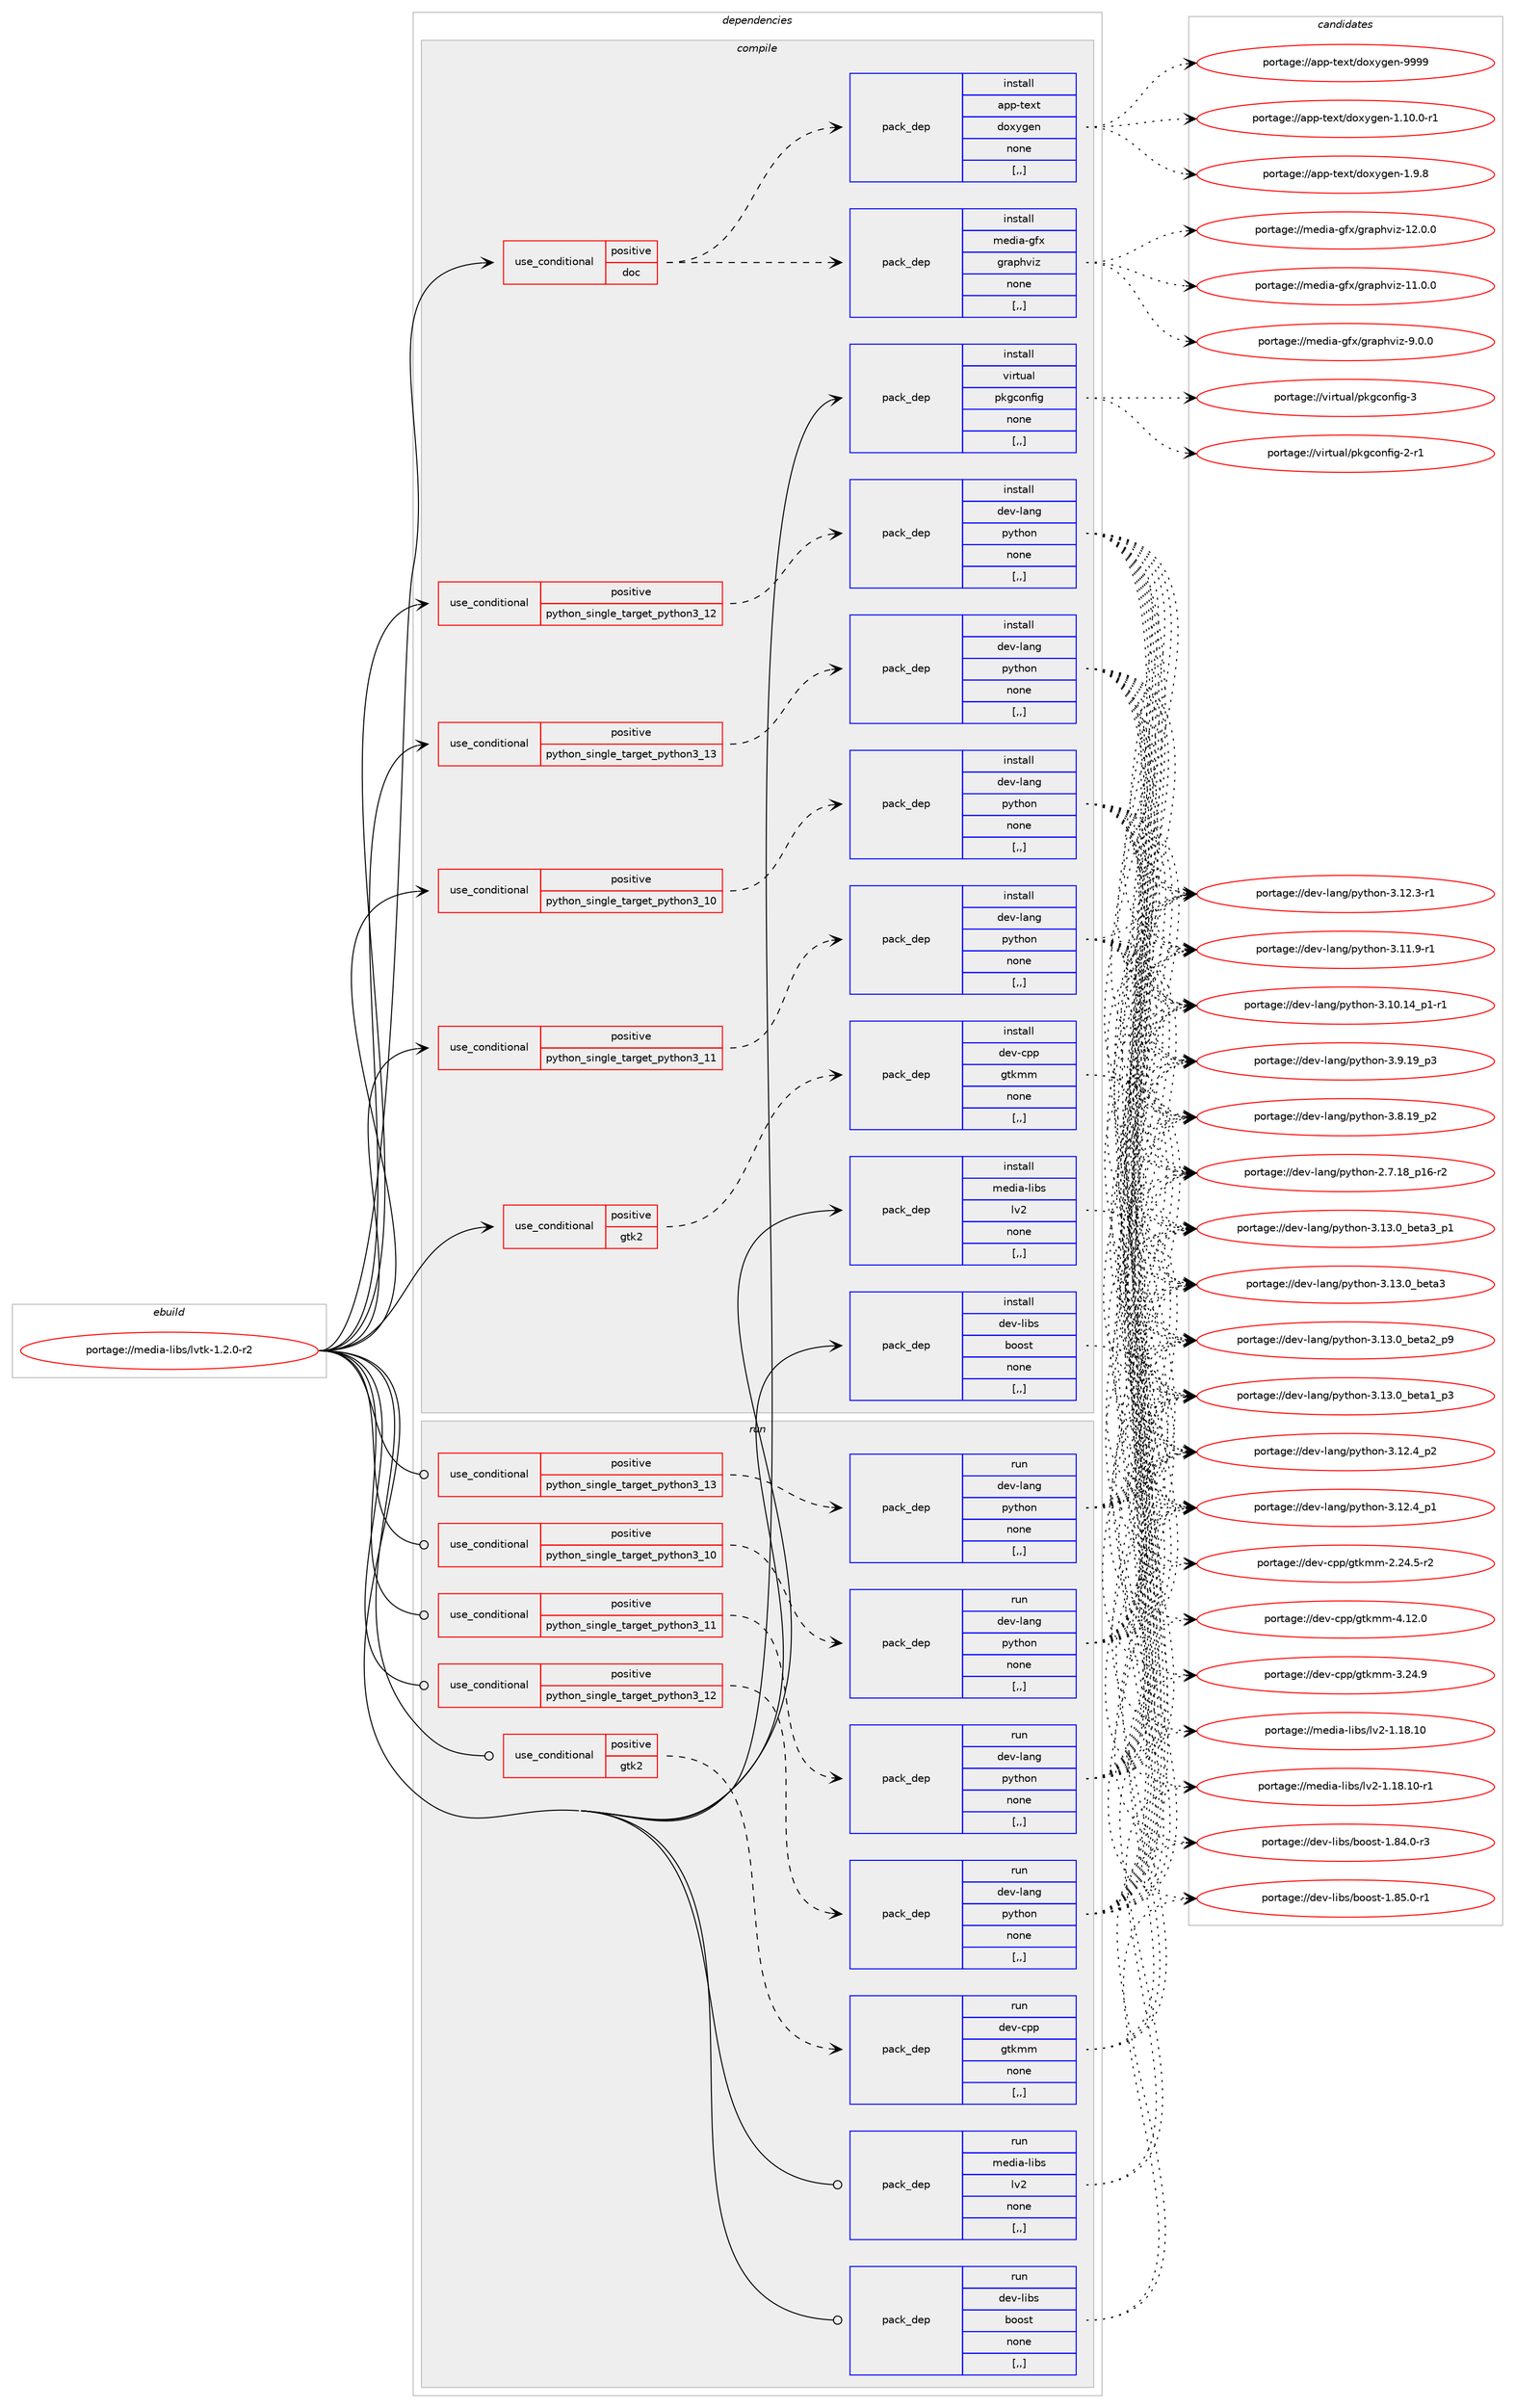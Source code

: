 digraph prolog {

# *************
# Graph options
# *************

newrank=true;
concentrate=true;
compound=true;
graph [rankdir=LR,fontname=Helvetica,fontsize=10,ranksep=1.5];#, ranksep=2.5, nodesep=0.2];
edge  [arrowhead=vee];
node  [fontname=Helvetica,fontsize=10];

# **********
# The ebuild
# **********

subgraph cluster_leftcol {
color=gray;
label=<<i>ebuild</i>>;
id [label="portage://media-libs/lvtk-1.2.0-r2", color=red, width=4, href="../media-libs/lvtk-1.2.0-r2.svg"];
}

# ****************
# The dependencies
# ****************

subgraph cluster_midcol {
color=gray;
label=<<i>dependencies</i>>;
subgraph cluster_compile {
fillcolor="#eeeeee";
style=filled;
label=<<i>compile</i>>;
subgraph cond76170 {
dependency301246 [label=<<TABLE BORDER="0" CELLBORDER="1" CELLSPACING="0" CELLPADDING="4"><TR><TD ROWSPAN="3" CELLPADDING="10">use_conditional</TD></TR><TR><TD>positive</TD></TR><TR><TD>doc</TD></TR></TABLE>>, shape=none, color=red];
subgraph pack222687 {
dependency301247 [label=<<TABLE BORDER="0" CELLBORDER="1" CELLSPACING="0" CELLPADDING="4" WIDTH="220"><TR><TD ROWSPAN="6" CELLPADDING="30">pack_dep</TD></TR><TR><TD WIDTH="110">install</TD></TR><TR><TD>app-text</TD></TR><TR><TD>doxygen</TD></TR><TR><TD>none</TD></TR><TR><TD>[,,]</TD></TR></TABLE>>, shape=none, color=blue];
}
dependency301246:e -> dependency301247:w [weight=20,style="dashed",arrowhead="vee"];
subgraph pack222688 {
dependency301248 [label=<<TABLE BORDER="0" CELLBORDER="1" CELLSPACING="0" CELLPADDING="4" WIDTH="220"><TR><TD ROWSPAN="6" CELLPADDING="30">pack_dep</TD></TR><TR><TD WIDTH="110">install</TD></TR><TR><TD>media-gfx</TD></TR><TR><TD>graphviz</TD></TR><TR><TD>none</TD></TR><TR><TD>[,,]</TD></TR></TABLE>>, shape=none, color=blue];
}
dependency301246:e -> dependency301248:w [weight=20,style="dashed",arrowhead="vee"];
}
id:e -> dependency301246:w [weight=20,style="solid",arrowhead="vee"];
subgraph cond76171 {
dependency301249 [label=<<TABLE BORDER="0" CELLBORDER="1" CELLSPACING="0" CELLPADDING="4"><TR><TD ROWSPAN="3" CELLPADDING="10">use_conditional</TD></TR><TR><TD>positive</TD></TR><TR><TD>gtk2</TD></TR></TABLE>>, shape=none, color=red];
subgraph pack222689 {
dependency301250 [label=<<TABLE BORDER="0" CELLBORDER="1" CELLSPACING="0" CELLPADDING="4" WIDTH="220"><TR><TD ROWSPAN="6" CELLPADDING="30">pack_dep</TD></TR><TR><TD WIDTH="110">install</TD></TR><TR><TD>dev-cpp</TD></TR><TR><TD>gtkmm</TD></TR><TR><TD>none</TD></TR><TR><TD>[,,]</TD></TR></TABLE>>, shape=none, color=blue];
}
dependency301249:e -> dependency301250:w [weight=20,style="dashed",arrowhead="vee"];
}
id:e -> dependency301249:w [weight=20,style="solid",arrowhead="vee"];
subgraph cond76172 {
dependency301251 [label=<<TABLE BORDER="0" CELLBORDER="1" CELLSPACING="0" CELLPADDING="4"><TR><TD ROWSPAN="3" CELLPADDING="10">use_conditional</TD></TR><TR><TD>positive</TD></TR><TR><TD>python_single_target_python3_10</TD></TR></TABLE>>, shape=none, color=red];
subgraph pack222690 {
dependency301252 [label=<<TABLE BORDER="0" CELLBORDER="1" CELLSPACING="0" CELLPADDING="4" WIDTH="220"><TR><TD ROWSPAN="6" CELLPADDING="30">pack_dep</TD></TR><TR><TD WIDTH="110">install</TD></TR><TR><TD>dev-lang</TD></TR><TR><TD>python</TD></TR><TR><TD>none</TD></TR><TR><TD>[,,]</TD></TR></TABLE>>, shape=none, color=blue];
}
dependency301251:e -> dependency301252:w [weight=20,style="dashed",arrowhead="vee"];
}
id:e -> dependency301251:w [weight=20,style="solid",arrowhead="vee"];
subgraph cond76173 {
dependency301253 [label=<<TABLE BORDER="0" CELLBORDER="1" CELLSPACING="0" CELLPADDING="4"><TR><TD ROWSPAN="3" CELLPADDING="10">use_conditional</TD></TR><TR><TD>positive</TD></TR><TR><TD>python_single_target_python3_11</TD></TR></TABLE>>, shape=none, color=red];
subgraph pack222691 {
dependency301254 [label=<<TABLE BORDER="0" CELLBORDER="1" CELLSPACING="0" CELLPADDING="4" WIDTH="220"><TR><TD ROWSPAN="6" CELLPADDING="30">pack_dep</TD></TR><TR><TD WIDTH="110">install</TD></TR><TR><TD>dev-lang</TD></TR><TR><TD>python</TD></TR><TR><TD>none</TD></TR><TR><TD>[,,]</TD></TR></TABLE>>, shape=none, color=blue];
}
dependency301253:e -> dependency301254:w [weight=20,style="dashed",arrowhead="vee"];
}
id:e -> dependency301253:w [weight=20,style="solid",arrowhead="vee"];
subgraph cond76174 {
dependency301255 [label=<<TABLE BORDER="0" CELLBORDER="1" CELLSPACING="0" CELLPADDING="4"><TR><TD ROWSPAN="3" CELLPADDING="10">use_conditional</TD></TR><TR><TD>positive</TD></TR><TR><TD>python_single_target_python3_12</TD></TR></TABLE>>, shape=none, color=red];
subgraph pack222692 {
dependency301256 [label=<<TABLE BORDER="0" CELLBORDER="1" CELLSPACING="0" CELLPADDING="4" WIDTH="220"><TR><TD ROWSPAN="6" CELLPADDING="30">pack_dep</TD></TR><TR><TD WIDTH="110">install</TD></TR><TR><TD>dev-lang</TD></TR><TR><TD>python</TD></TR><TR><TD>none</TD></TR><TR><TD>[,,]</TD></TR></TABLE>>, shape=none, color=blue];
}
dependency301255:e -> dependency301256:w [weight=20,style="dashed",arrowhead="vee"];
}
id:e -> dependency301255:w [weight=20,style="solid",arrowhead="vee"];
subgraph cond76175 {
dependency301257 [label=<<TABLE BORDER="0" CELLBORDER="1" CELLSPACING="0" CELLPADDING="4"><TR><TD ROWSPAN="3" CELLPADDING="10">use_conditional</TD></TR><TR><TD>positive</TD></TR><TR><TD>python_single_target_python3_13</TD></TR></TABLE>>, shape=none, color=red];
subgraph pack222693 {
dependency301258 [label=<<TABLE BORDER="0" CELLBORDER="1" CELLSPACING="0" CELLPADDING="4" WIDTH="220"><TR><TD ROWSPAN="6" CELLPADDING="30">pack_dep</TD></TR><TR><TD WIDTH="110">install</TD></TR><TR><TD>dev-lang</TD></TR><TR><TD>python</TD></TR><TR><TD>none</TD></TR><TR><TD>[,,]</TD></TR></TABLE>>, shape=none, color=blue];
}
dependency301257:e -> dependency301258:w [weight=20,style="dashed",arrowhead="vee"];
}
id:e -> dependency301257:w [weight=20,style="solid",arrowhead="vee"];
subgraph pack222694 {
dependency301259 [label=<<TABLE BORDER="0" CELLBORDER="1" CELLSPACING="0" CELLPADDING="4" WIDTH="220"><TR><TD ROWSPAN="6" CELLPADDING="30">pack_dep</TD></TR><TR><TD WIDTH="110">install</TD></TR><TR><TD>dev-libs</TD></TR><TR><TD>boost</TD></TR><TR><TD>none</TD></TR><TR><TD>[,,]</TD></TR></TABLE>>, shape=none, color=blue];
}
id:e -> dependency301259:w [weight=20,style="solid",arrowhead="vee"];
subgraph pack222695 {
dependency301260 [label=<<TABLE BORDER="0" CELLBORDER="1" CELLSPACING="0" CELLPADDING="4" WIDTH="220"><TR><TD ROWSPAN="6" CELLPADDING="30">pack_dep</TD></TR><TR><TD WIDTH="110">install</TD></TR><TR><TD>media-libs</TD></TR><TR><TD>lv2</TD></TR><TR><TD>none</TD></TR><TR><TD>[,,]</TD></TR></TABLE>>, shape=none, color=blue];
}
id:e -> dependency301260:w [weight=20,style="solid",arrowhead="vee"];
subgraph pack222696 {
dependency301261 [label=<<TABLE BORDER="0" CELLBORDER="1" CELLSPACING="0" CELLPADDING="4" WIDTH="220"><TR><TD ROWSPAN="6" CELLPADDING="30">pack_dep</TD></TR><TR><TD WIDTH="110">install</TD></TR><TR><TD>virtual</TD></TR><TR><TD>pkgconfig</TD></TR><TR><TD>none</TD></TR><TR><TD>[,,]</TD></TR></TABLE>>, shape=none, color=blue];
}
id:e -> dependency301261:w [weight=20,style="solid",arrowhead="vee"];
}
subgraph cluster_compileandrun {
fillcolor="#eeeeee";
style=filled;
label=<<i>compile and run</i>>;
}
subgraph cluster_run {
fillcolor="#eeeeee";
style=filled;
label=<<i>run</i>>;
subgraph cond76176 {
dependency301262 [label=<<TABLE BORDER="0" CELLBORDER="1" CELLSPACING="0" CELLPADDING="4"><TR><TD ROWSPAN="3" CELLPADDING="10">use_conditional</TD></TR><TR><TD>positive</TD></TR><TR><TD>gtk2</TD></TR></TABLE>>, shape=none, color=red];
subgraph pack222697 {
dependency301263 [label=<<TABLE BORDER="0" CELLBORDER="1" CELLSPACING="0" CELLPADDING="4" WIDTH="220"><TR><TD ROWSPAN="6" CELLPADDING="30">pack_dep</TD></TR><TR><TD WIDTH="110">run</TD></TR><TR><TD>dev-cpp</TD></TR><TR><TD>gtkmm</TD></TR><TR><TD>none</TD></TR><TR><TD>[,,]</TD></TR></TABLE>>, shape=none, color=blue];
}
dependency301262:e -> dependency301263:w [weight=20,style="dashed",arrowhead="vee"];
}
id:e -> dependency301262:w [weight=20,style="solid",arrowhead="odot"];
subgraph cond76177 {
dependency301264 [label=<<TABLE BORDER="0" CELLBORDER="1" CELLSPACING="0" CELLPADDING="4"><TR><TD ROWSPAN="3" CELLPADDING="10">use_conditional</TD></TR><TR><TD>positive</TD></TR><TR><TD>python_single_target_python3_10</TD></TR></TABLE>>, shape=none, color=red];
subgraph pack222698 {
dependency301265 [label=<<TABLE BORDER="0" CELLBORDER="1" CELLSPACING="0" CELLPADDING="4" WIDTH="220"><TR><TD ROWSPAN="6" CELLPADDING="30">pack_dep</TD></TR><TR><TD WIDTH="110">run</TD></TR><TR><TD>dev-lang</TD></TR><TR><TD>python</TD></TR><TR><TD>none</TD></TR><TR><TD>[,,]</TD></TR></TABLE>>, shape=none, color=blue];
}
dependency301264:e -> dependency301265:w [weight=20,style="dashed",arrowhead="vee"];
}
id:e -> dependency301264:w [weight=20,style="solid",arrowhead="odot"];
subgraph cond76178 {
dependency301266 [label=<<TABLE BORDER="0" CELLBORDER="1" CELLSPACING="0" CELLPADDING="4"><TR><TD ROWSPAN="3" CELLPADDING="10">use_conditional</TD></TR><TR><TD>positive</TD></TR><TR><TD>python_single_target_python3_11</TD></TR></TABLE>>, shape=none, color=red];
subgraph pack222699 {
dependency301267 [label=<<TABLE BORDER="0" CELLBORDER="1" CELLSPACING="0" CELLPADDING="4" WIDTH="220"><TR><TD ROWSPAN="6" CELLPADDING="30">pack_dep</TD></TR><TR><TD WIDTH="110">run</TD></TR><TR><TD>dev-lang</TD></TR><TR><TD>python</TD></TR><TR><TD>none</TD></TR><TR><TD>[,,]</TD></TR></TABLE>>, shape=none, color=blue];
}
dependency301266:e -> dependency301267:w [weight=20,style="dashed",arrowhead="vee"];
}
id:e -> dependency301266:w [weight=20,style="solid",arrowhead="odot"];
subgraph cond76179 {
dependency301268 [label=<<TABLE BORDER="0" CELLBORDER="1" CELLSPACING="0" CELLPADDING="4"><TR><TD ROWSPAN="3" CELLPADDING="10">use_conditional</TD></TR><TR><TD>positive</TD></TR><TR><TD>python_single_target_python3_12</TD></TR></TABLE>>, shape=none, color=red];
subgraph pack222700 {
dependency301269 [label=<<TABLE BORDER="0" CELLBORDER="1" CELLSPACING="0" CELLPADDING="4" WIDTH="220"><TR><TD ROWSPAN="6" CELLPADDING="30">pack_dep</TD></TR><TR><TD WIDTH="110">run</TD></TR><TR><TD>dev-lang</TD></TR><TR><TD>python</TD></TR><TR><TD>none</TD></TR><TR><TD>[,,]</TD></TR></TABLE>>, shape=none, color=blue];
}
dependency301268:e -> dependency301269:w [weight=20,style="dashed",arrowhead="vee"];
}
id:e -> dependency301268:w [weight=20,style="solid",arrowhead="odot"];
subgraph cond76180 {
dependency301270 [label=<<TABLE BORDER="0" CELLBORDER="1" CELLSPACING="0" CELLPADDING="4"><TR><TD ROWSPAN="3" CELLPADDING="10">use_conditional</TD></TR><TR><TD>positive</TD></TR><TR><TD>python_single_target_python3_13</TD></TR></TABLE>>, shape=none, color=red];
subgraph pack222701 {
dependency301271 [label=<<TABLE BORDER="0" CELLBORDER="1" CELLSPACING="0" CELLPADDING="4" WIDTH="220"><TR><TD ROWSPAN="6" CELLPADDING="30">pack_dep</TD></TR><TR><TD WIDTH="110">run</TD></TR><TR><TD>dev-lang</TD></TR><TR><TD>python</TD></TR><TR><TD>none</TD></TR><TR><TD>[,,]</TD></TR></TABLE>>, shape=none, color=blue];
}
dependency301270:e -> dependency301271:w [weight=20,style="dashed",arrowhead="vee"];
}
id:e -> dependency301270:w [weight=20,style="solid",arrowhead="odot"];
subgraph pack222702 {
dependency301272 [label=<<TABLE BORDER="0" CELLBORDER="1" CELLSPACING="0" CELLPADDING="4" WIDTH="220"><TR><TD ROWSPAN="6" CELLPADDING="30">pack_dep</TD></TR><TR><TD WIDTH="110">run</TD></TR><TR><TD>dev-libs</TD></TR><TR><TD>boost</TD></TR><TR><TD>none</TD></TR><TR><TD>[,,]</TD></TR></TABLE>>, shape=none, color=blue];
}
id:e -> dependency301272:w [weight=20,style="solid",arrowhead="odot"];
subgraph pack222703 {
dependency301273 [label=<<TABLE BORDER="0" CELLBORDER="1" CELLSPACING="0" CELLPADDING="4" WIDTH="220"><TR><TD ROWSPAN="6" CELLPADDING="30">pack_dep</TD></TR><TR><TD WIDTH="110">run</TD></TR><TR><TD>media-libs</TD></TR><TR><TD>lv2</TD></TR><TR><TD>none</TD></TR><TR><TD>[,,]</TD></TR></TABLE>>, shape=none, color=blue];
}
id:e -> dependency301273:w [weight=20,style="solid",arrowhead="odot"];
}
}

# **************
# The candidates
# **************

subgraph cluster_choices {
rank=same;
color=gray;
label=<<i>candidates</i>>;

subgraph choice222687 {
color=black;
nodesep=1;
choice9711211245116101120116471001111201211031011104557575757 [label="portage://app-text/doxygen-9999", color=red, width=4,href="../app-text/doxygen-9999.svg"];
choice971121124511610112011647100111120121103101110454946494846484511449 [label="portage://app-text/doxygen-1.10.0-r1", color=red, width=4,href="../app-text/doxygen-1.10.0-r1.svg"];
choice971121124511610112011647100111120121103101110454946574656 [label="portage://app-text/doxygen-1.9.8", color=red, width=4,href="../app-text/doxygen-1.9.8.svg"];
dependency301247:e -> choice9711211245116101120116471001111201211031011104557575757:w [style=dotted,weight="100"];
dependency301247:e -> choice971121124511610112011647100111120121103101110454946494846484511449:w [style=dotted,weight="100"];
dependency301247:e -> choice971121124511610112011647100111120121103101110454946574656:w [style=dotted,weight="100"];
}
subgraph choice222688 {
color=black;
nodesep=1;
choice1091011001059745103102120471031149711210411810512245495046484648 [label="portage://media-gfx/graphviz-12.0.0", color=red, width=4,href="../media-gfx/graphviz-12.0.0.svg"];
choice1091011001059745103102120471031149711210411810512245494946484648 [label="portage://media-gfx/graphviz-11.0.0", color=red, width=4,href="../media-gfx/graphviz-11.0.0.svg"];
choice10910110010597451031021204710311497112104118105122455746484648 [label="portage://media-gfx/graphviz-9.0.0", color=red, width=4,href="../media-gfx/graphviz-9.0.0.svg"];
dependency301248:e -> choice1091011001059745103102120471031149711210411810512245495046484648:w [style=dotted,weight="100"];
dependency301248:e -> choice1091011001059745103102120471031149711210411810512245494946484648:w [style=dotted,weight="100"];
dependency301248:e -> choice10910110010597451031021204710311497112104118105122455746484648:w [style=dotted,weight="100"];
}
subgraph choice222689 {
color=black;
nodesep=1;
choice10010111845991121124710311610710910945524649504648 [label="portage://dev-cpp/gtkmm-4.12.0", color=red, width=4,href="../dev-cpp/gtkmm-4.12.0.svg"];
choice10010111845991121124710311610710910945514650524657 [label="portage://dev-cpp/gtkmm-3.24.9", color=red, width=4,href="../dev-cpp/gtkmm-3.24.9.svg"];
choice100101118459911211247103116107109109455046505246534511450 [label="portage://dev-cpp/gtkmm-2.24.5-r2", color=red, width=4,href="../dev-cpp/gtkmm-2.24.5-r2.svg"];
dependency301250:e -> choice10010111845991121124710311610710910945524649504648:w [style=dotted,weight="100"];
dependency301250:e -> choice10010111845991121124710311610710910945514650524657:w [style=dotted,weight="100"];
dependency301250:e -> choice100101118459911211247103116107109109455046505246534511450:w [style=dotted,weight="100"];
}
subgraph choice222690 {
color=black;
nodesep=1;
choice10010111845108971101034711212111610411111045514649514648959810111697519511249 [label="portage://dev-lang/python-3.13.0_beta3_p1", color=red, width=4,href="../dev-lang/python-3.13.0_beta3_p1.svg"];
choice1001011184510897110103471121211161041111104551464951464895981011169751 [label="portage://dev-lang/python-3.13.0_beta3", color=red, width=4,href="../dev-lang/python-3.13.0_beta3.svg"];
choice10010111845108971101034711212111610411111045514649514648959810111697509511257 [label="portage://dev-lang/python-3.13.0_beta2_p9", color=red, width=4,href="../dev-lang/python-3.13.0_beta2_p9.svg"];
choice10010111845108971101034711212111610411111045514649514648959810111697499511251 [label="portage://dev-lang/python-3.13.0_beta1_p3", color=red, width=4,href="../dev-lang/python-3.13.0_beta1_p3.svg"];
choice100101118451089711010347112121116104111110455146495046529511250 [label="portage://dev-lang/python-3.12.4_p2", color=red, width=4,href="../dev-lang/python-3.12.4_p2.svg"];
choice100101118451089711010347112121116104111110455146495046529511249 [label="portage://dev-lang/python-3.12.4_p1", color=red, width=4,href="../dev-lang/python-3.12.4_p1.svg"];
choice100101118451089711010347112121116104111110455146495046514511449 [label="portage://dev-lang/python-3.12.3-r1", color=red, width=4,href="../dev-lang/python-3.12.3-r1.svg"];
choice100101118451089711010347112121116104111110455146494946574511449 [label="portage://dev-lang/python-3.11.9-r1", color=red, width=4,href="../dev-lang/python-3.11.9-r1.svg"];
choice100101118451089711010347112121116104111110455146494846495295112494511449 [label="portage://dev-lang/python-3.10.14_p1-r1", color=red, width=4,href="../dev-lang/python-3.10.14_p1-r1.svg"];
choice100101118451089711010347112121116104111110455146574649579511251 [label="portage://dev-lang/python-3.9.19_p3", color=red, width=4,href="../dev-lang/python-3.9.19_p3.svg"];
choice100101118451089711010347112121116104111110455146564649579511250 [label="portage://dev-lang/python-3.8.19_p2", color=red, width=4,href="../dev-lang/python-3.8.19_p2.svg"];
choice100101118451089711010347112121116104111110455046554649569511249544511450 [label="portage://dev-lang/python-2.7.18_p16-r2", color=red, width=4,href="../dev-lang/python-2.7.18_p16-r2.svg"];
dependency301252:e -> choice10010111845108971101034711212111610411111045514649514648959810111697519511249:w [style=dotted,weight="100"];
dependency301252:e -> choice1001011184510897110103471121211161041111104551464951464895981011169751:w [style=dotted,weight="100"];
dependency301252:e -> choice10010111845108971101034711212111610411111045514649514648959810111697509511257:w [style=dotted,weight="100"];
dependency301252:e -> choice10010111845108971101034711212111610411111045514649514648959810111697499511251:w [style=dotted,weight="100"];
dependency301252:e -> choice100101118451089711010347112121116104111110455146495046529511250:w [style=dotted,weight="100"];
dependency301252:e -> choice100101118451089711010347112121116104111110455146495046529511249:w [style=dotted,weight="100"];
dependency301252:e -> choice100101118451089711010347112121116104111110455146495046514511449:w [style=dotted,weight="100"];
dependency301252:e -> choice100101118451089711010347112121116104111110455146494946574511449:w [style=dotted,weight="100"];
dependency301252:e -> choice100101118451089711010347112121116104111110455146494846495295112494511449:w [style=dotted,weight="100"];
dependency301252:e -> choice100101118451089711010347112121116104111110455146574649579511251:w [style=dotted,weight="100"];
dependency301252:e -> choice100101118451089711010347112121116104111110455146564649579511250:w [style=dotted,weight="100"];
dependency301252:e -> choice100101118451089711010347112121116104111110455046554649569511249544511450:w [style=dotted,weight="100"];
}
subgraph choice222691 {
color=black;
nodesep=1;
choice10010111845108971101034711212111610411111045514649514648959810111697519511249 [label="portage://dev-lang/python-3.13.0_beta3_p1", color=red, width=4,href="../dev-lang/python-3.13.0_beta3_p1.svg"];
choice1001011184510897110103471121211161041111104551464951464895981011169751 [label="portage://dev-lang/python-3.13.0_beta3", color=red, width=4,href="../dev-lang/python-3.13.0_beta3.svg"];
choice10010111845108971101034711212111610411111045514649514648959810111697509511257 [label="portage://dev-lang/python-3.13.0_beta2_p9", color=red, width=4,href="../dev-lang/python-3.13.0_beta2_p9.svg"];
choice10010111845108971101034711212111610411111045514649514648959810111697499511251 [label="portage://dev-lang/python-3.13.0_beta1_p3", color=red, width=4,href="../dev-lang/python-3.13.0_beta1_p3.svg"];
choice100101118451089711010347112121116104111110455146495046529511250 [label="portage://dev-lang/python-3.12.4_p2", color=red, width=4,href="../dev-lang/python-3.12.4_p2.svg"];
choice100101118451089711010347112121116104111110455146495046529511249 [label="portage://dev-lang/python-3.12.4_p1", color=red, width=4,href="../dev-lang/python-3.12.4_p1.svg"];
choice100101118451089711010347112121116104111110455146495046514511449 [label="portage://dev-lang/python-3.12.3-r1", color=red, width=4,href="../dev-lang/python-3.12.3-r1.svg"];
choice100101118451089711010347112121116104111110455146494946574511449 [label="portage://dev-lang/python-3.11.9-r1", color=red, width=4,href="../dev-lang/python-3.11.9-r1.svg"];
choice100101118451089711010347112121116104111110455146494846495295112494511449 [label="portage://dev-lang/python-3.10.14_p1-r1", color=red, width=4,href="../dev-lang/python-3.10.14_p1-r1.svg"];
choice100101118451089711010347112121116104111110455146574649579511251 [label="portage://dev-lang/python-3.9.19_p3", color=red, width=4,href="../dev-lang/python-3.9.19_p3.svg"];
choice100101118451089711010347112121116104111110455146564649579511250 [label="portage://dev-lang/python-3.8.19_p2", color=red, width=4,href="../dev-lang/python-3.8.19_p2.svg"];
choice100101118451089711010347112121116104111110455046554649569511249544511450 [label="portage://dev-lang/python-2.7.18_p16-r2", color=red, width=4,href="../dev-lang/python-2.7.18_p16-r2.svg"];
dependency301254:e -> choice10010111845108971101034711212111610411111045514649514648959810111697519511249:w [style=dotted,weight="100"];
dependency301254:e -> choice1001011184510897110103471121211161041111104551464951464895981011169751:w [style=dotted,weight="100"];
dependency301254:e -> choice10010111845108971101034711212111610411111045514649514648959810111697509511257:w [style=dotted,weight="100"];
dependency301254:e -> choice10010111845108971101034711212111610411111045514649514648959810111697499511251:w [style=dotted,weight="100"];
dependency301254:e -> choice100101118451089711010347112121116104111110455146495046529511250:w [style=dotted,weight="100"];
dependency301254:e -> choice100101118451089711010347112121116104111110455146495046529511249:w [style=dotted,weight="100"];
dependency301254:e -> choice100101118451089711010347112121116104111110455146495046514511449:w [style=dotted,weight="100"];
dependency301254:e -> choice100101118451089711010347112121116104111110455146494946574511449:w [style=dotted,weight="100"];
dependency301254:e -> choice100101118451089711010347112121116104111110455146494846495295112494511449:w [style=dotted,weight="100"];
dependency301254:e -> choice100101118451089711010347112121116104111110455146574649579511251:w [style=dotted,weight="100"];
dependency301254:e -> choice100101118451089711010347112121116104111110455146564649579511250:w [style=dotted,weight="100"];
dependency301254:e -> choice100101118451089711010347112121116104111110455046554649569511249544511450:w [style=dotted,weight="100"];
}
subgraph choice222692 {
color=black;
nodesep=1;
choice10010111845108971101034711212111610411111045514649514648959810111697519511249 [label="portage://dev-lang/python-3.13.0_beta3_p1", color=red, width=4,href="../dev-lang/python-3.13.0_beta3_p1.svg"];
choice1001011184510897110103471121211161041111104551464951464895981011169751 [label="portage://dev-lang/python-3.13.0_beta3", color=red, width=4,href="../dev-lang/python-3.13.0_beta3.svg"];
choice10010111845108971101034711212111610411111045514649514648959810111697509511257 [label="portage://dev-lang/python-3.13.0_beta2_p9", color=red, width=4,href="../dev-lang/python-3.13.0_beta2_p9.svg"];
choice10010111845108971101034711212111610411111045514649514648959810111697499511251 [label="portage://dev-lang/python-3.13.0_beta1_p3", color=red, width=4,href="../dev-lang/python-3.13.0_beta1_p3.svg"];
choice100101118451089711010347112121116104111110455146495046529511250 [label="portage://dev-lang/python-3.12.4_p2", color=red, width=4,href="../dev-lang/python-3.12.4_p2.svg"];
choice100101118451089711010347112121116104111110455146495046529511249 [label="portage://dev-lang/python-3.12.4_p1", color=red, width=4,href="../dev-lang/python-3.12.4_p1.svg"];
choice100101118451089711010347112121116104111110455146495046514511449 [label="portage://dev-lang/python-3.12.3-r1", color=red, width=4,href="../dev-lang/python-3.12.3-r1.svg"];
choice100101118451089711010347112121116104111110455146494946574511449 [label="portage://dev-lang/python-3.11.9-r1", color=red, width=4,href="../dev-lang/python-3.11.9-r1.svg"];
choice100101118451089711010347112121116104111110455146494846495295112494511449 [label="portage://dev-lang/python-3.10.14_p1-r1", color=red, width=4,href="../dev-lang/python-3.10.14_p1-r1.svg"];
choice100101118451089711010347112121116104111110455146574649579511251 [label="portage://dev-lang/python-3.9.19_p3", color=red, width=4,href="../dev-lang/python-3.9.19_p3.svg"];
choice100101118451089711010347112121116104111110455146564649579511250 [label="portage://dev-lang/python-3.8.19_p2", color=red, width=4,href="../dev-lang/python-3.8.19_p2.svg"];
choice100101118451089711010347112121116104111110455046554649569511249544511450 [label="portage://dev-lang/python-2.7.18_p16-r2", color=red, width=4,href="../dev-lang/python-2.7.18_p16-r2.svg"];
dependency301256:e -> choice10010111845108971101034711212111610411111045514649514648959810111697519511249:w [style=dotted,weight="100"];
dependency301256:e -> choice1001011184510897110103471121211161041111104551464951464895981011169751:w [style=dotted,weight="100"];
dependency301256:e -> choice10010111845108971101034711212111610411111045514649514648959810111697509511257:w [style=dotted,weight="100"];
dependency301256:e -> choice10010111845108971101034711212111610411111045514649514648959810111697499511251:w [style=dotted,weight="100"];
dependency301256:e -> choice100101118451089711010347112121116104111110455146495046529511250:w [style=dotted,weight="100"];
dependency301256:e -> choice100101118451089711010347112121116104111110455146495046529511249:w [style=dotted,weight="100"];
dependency301256:e -> choice100101118451089711010347112121116104111110455146495046514511449:w [style=dotted,weight="100"];
dependency301256:e -> choice100101118451089711010347112121116104111110455146494946574511449:w [style=dotted,weight="100"];
dependency301256:e -> choice100101118451089711010347112121116104111110455146494846495295112494511449:w [style=dotted,weight="100"];
dependency301256:e -> choice100101118451089711010347112121116104111110455146574649579511251:w [style=dotted,weight="100"];
dependency301256:e -> choice100101118451089711010347112121116104111110455146564649579511250:w [style=dotted,weight="100"];
dependency301256:e -> choice100101118451089711010347112121116104111110455046554649569511249544511450:w [style=dotted,weight="100"];
}
subgraph choice222693 {
color=black;
nodesep=1;
choice10010111845108971101034711212111610411111045514649514648959810111697519511249 [label="portage://dev-lang/python-3.13.0_beta3_p1", color=red, width=4,href="../dev-lang/python-3.13.0_beta3_p1.svg"];
choice1001011184510897110103471121211161041111104551464951464895981011169751 [label="portage://dev-lang/python-3.13.0_beta3", color=red, width=4,href="../dev-lang/python-3.13.0_beta3.svg"];
choice10010111845108971101034711212111610411111045514649514648959810111697509511257 [label="portage://dev-lang/python-3.13.0_beta2_p9", color=red, width=4,href="../dev-lang/python-3.13.0_beta2_p9.svg"];
choice10010111845108971101034711212111610411111045514649514648959810111697499511251 [label="portage://dev-lang/python-3.13.0_beta1_p3", color=red, width=4,href="../dev-lang/python-3.13.0_beta1_p3.svg"];
choice100101118451089711010347112121116104111110455146495046529511250 [label="portage://dev-lang/python-3.12.4_p2", color=red, width=4,href="../dev-lang/python-3.12.4_p2.svg"];
choice100101118451089711010347112121116104111110455146495046529511249 [label="portage://dev-lang/python-3.12.4_p1", color=red, width=4,href="../dev-lang/python-3.12.4_p1.svg"];
choice100101118451089711010347112121116104111110455146495046514511449 [label="portage://dev-lang/python-3.12.3-r1", color=red, width=4,href="../dev-lang/python-3.12.3-r1.svg"];
choice100101118451089711010347112121116104111110455146494946574511449 [label="portage://dev-lang/python-3.11.9-r1", color=red, width=4,href="../dev-lang/python-3.11.9-r1.svg"];
choice100101118451089711010347112121116104111110455146494846495295112494511449 [label="portage://dev-lang/python-3.10.14_p1-r1", color=red, width=4,href="../dev-lang/python-3.10.14_p1-r1.svg"];
choice100101118451089711010347112121116104111110455146574649579511251 [label="portage://dev-lang/python-3.9.19_p3", color=red, width=4,href="../dev-lang/python-3.9.19_p3.svg"];
choice100101118451089711010347112121116104111110455146564649579511250 [label="portage://dev-lang/python-3.8.19_p2", color=red, width=4,href="../dev-lang/python-3.8.19_p2.svg"];
choice100101118451089711010347112121116104111110455046554649569511249544511450 [label="portage://dev-lang/python-2.7.18_p16-r2", color=red, width=4,href="../dev-lang/python-2.7.18_p16-r2.svg"];
dependency301258:e -> choice10010111845108971101034711212111610411111045514649514648959810111697519511249:w [style=dotted,weight="100"];
dependency301258:e -> choice1001011184510897110103471121211161041111104551464951464895981011169751:w [style=dotted,weight="100"];
dependency301258:e -> choice10010111845108971101034711212111610411111045514649514648959810111697509511257:w [style=dotted,weight="100"];
dependency301258:e -> choice10010111845108971101034711212111610411111045514649514648959810111697499511251:w [style=dotted,weight="100"];
dependency301258:e -> choice100101118451089711010347112121116104111110455146495046529511250:w [style=dotted,weight="100"];
dependency301258:e -> choice100101118451089711010347112121116104111110455146495046529511249:w [style=dotted,weight="100"];
dependency301258:e -> choice100101118451089711010347112121116104111110455146495046514511449:w [style=dotted,weight="100"];
dependency301258:e -> choice100101118451089711010347112121116104111110455146494946574511449:w [style=dotted,weight="100"];
dependency301258:e -> choice100101118451089711010347112121116104111110455146494846495295112494511449:w [style=dotted,weight="100"];
dependency301258:e -> choice100101118451089711010347112121116104111110455146574649579511251:w [style=dotted,weight="100"];
dependency301258:e -> choice100101118451089711010347112121116104111110455146564649579511250:w [style=dotted,weight="100"];
dependency301258:e -> choice100101118451089711010347112121116104111110455046554649569511249544511450:w [style=dotted,weight="100"];
}
subgraph choice222694 {
color=black;
nodesep=1;
choice10010111845108105981154798111111115116454946565346484511449 [label="portage://dev-libs/boost-1.85.0-r1", color=red, width=4,href="../dev-libs/boost-1.85.0-r1.svg"];
choice10010111845108105981154798111111115116454946565246484511451 [label="portage://dev-libs/boost-1.84.0-r3", color=red, width=4,href="../dev-libs/boost-1.84.0-r3.svg"];
dependency301259:e -> choice10010111845108105981154798111111115116454946565346484511449:w [style=dotted,weight="100"];
dependency301259:e -> choice10010111845108105981154798111111115116454946565246484511451:w [style=dotted,weight="100"];
}
subgraph choice222695 {
color=black;
nodesep=1;
choice109101100105974510810598115471081185045494649564649484511449 [label="portage://media-libs/lv2-1.18.10-r1", color=red, width=4,href="../media-libs/lv2-1.18.10-r1.svg"];
choice10910110010597451081059811547108118504549464956464948 [label="portage://media-libs/lv2-1.18.10", color=red, width=4,href="../media-libs/lv2-1.18.10.svg"];
dependency301260:e -> choice109101100105974510810598115471081185045494649564649484511449:w [style=dotted,weight="100"];
dependency301260:e -> choice10910110010597451081059811547108118504549464956464948:w [style=dotted,weight="100"];
}
subgraph choice222696 {
color=black;
nodesep=1;
choice1181051141161179710847112107103991111101021051034551 [label="portage://virtual/pkgconfig-3", color=red, width=4,href="../virtual/pkgconfig-3.svg"];
choice11810511411611797108471121071039911111010210510345504511449 [label="portage://virtual/pkgconfig-2-r1", color=red, width=4,href="../virtual/pkgconfig-2-r1.svg"];
dependency301261:e -> choice1181051141161179710847112107103991111101021051034551:w [style=dotted,weight="100"];
dependency301261:e -> choice11810511411611797108471121071039911111010210510345504511449:w [style=dotted,weight="100"];
}
subgraph choice222697 {
color=black;
nodesep=1;
choice10010111845991121124710311610710910945524649504648 [label="portage://dev-cpp/gtkmm-4.12.0", color=red, width=4,href="../dev-cpp/gtkmm-4.12.0.svg"];
choice10010111845991121124710311610710910945514650524657 [label="portage://dev-cpp/gtkmm-3.24.9", color=red, width=4,href="../dev-cpp/gtkmm-3.24.9.svg"];
choice100101118459911211247103116107109109455046505246534511450 [label="portage://dev-cpp/gtkmm-2.24.5-r2", color=red, width=4,href="../dev-cpp/gtkmm-2.24.5-r2.svg"];
dependency301263:e -> choice10010111845991121124710311610710910945524649504648:w [style=dotted,weight="100"];
dependency301263:e -> choice10010111845991121124710311610710910945514650524657:w [style=dotted,weight="100"];
dependency301263:e -> choice100101118459911211247103116107109109455046505246534511450:w [style=dotted,weight="100"];
}
subgraph choice222698 {
color=black;
nodesep=1;
choice10010111845108971101034711212111610411111045514649514648959810111697519511249 [label="portage://dev-lang/python-3.13.0_beta3_p1", color=red, width=4,href="../dev-lang/python-3.13.0_beta3_p1.svg"];
choice1001011184510897110103471121211161041111104551464951464895981011169751 [label="portage://dev-lang/python-3.13.0_beta3", color=red, width=4,href="../dev-lang/python-3.13.0_beta3.svg"];
choice10010111845108971101034711212111610411111045514649514648959810111697509511257 [label="portage://dev-lang/python-3.13.0_beta2_p9", color=red, width=4,href="../dev-lang/python-3.13.0_beta2_p9.svg"];
choice10010111845108971101034711212111610411111045514649514648959810111697499511251 [label="portage://dev-lang/python-3.13.0_beta1_p3", color=red, width=4,href="../dev-lang/python-3.13.0_beta1_p3.svg"];
choice100101118451089711010347112121116104111110455146495046529511250 [label="portage://dev-lang/python-3.12.4_p2", color=red, width=4,href="../dev-lang/python-3.12.4_p2.svg"];
choice100101118451089711010347112121116104111110455146495046529511249 [label="portage://dev-lang/python-3.12.4_p1", color=red, width=4,href="../dev-lang/python-3.12.4_p1.svg"];
choice100101118451089711010347112121116104111110455146495046514511449 [label="portage://dev-lang/python-3.12.3-r1", color=red, width=4,href="../dev-lang/python-3.12.3-r1.svg"];
choice100101118451089711010347112121116104111110455146494946574511449 [label="portage://dev-lang/python-3.11.9-r1", color=red, width=4,href="../dev-lang/python-3.11.9-r1.svg"];
choice100101118451089711010347112121116104111110455146494846495295112494511449 [label="portage://dev-lang/python-3.10.14_p1-r1", color=red, width=4,href="../dev-lang/python-3.10.14_p1-r1.svg"];
choice100101118451089711010347112121116104111110455146574649579511251 [label="portage://dev-lang/python-3.9.19_p3", color=red, width=4,href="../dev-lang/python-3.9.19_p3.svg"];
choice100101118451089711010347112121116104111110455146564649579511250 [label="portage://dev-lang/python-3.8.19_p2", color=red, width=4,href="../dev-lang/python-3.8.19_p2.svg"];
choice100101118451089711010347112121116104111110455046554649569511249544511450 [label="portage://dev-lang/python-2.7.18_p16-r2", color=red, width=4,href="../dev-lang/python-2.7.18_p16-r2.svg"];
dependency301265:e -> choice10010111845108971101034711212111610411111045514649514648959810111697519511249:w [style=dotted,weight="100"];
dependency301265:e -> choice1001011184510897110103471121211161041111104551464951464895981011169751:w [style=dotted,weight="100"];
dependency301265:e -> choice10010111845108971101034711212111610411111045514649514648959810111697509511257:w [style=dotted,weight="100"];
dependency301265:e -> choice10010111845108971101034711212111610411111045514649514648959810111697499511251:w [style=dotted,weight="100"];
dependency301265:e -> choice100101118451089711010347112121116104111110455146495046529511250:w [style=dotted,weight="100"];
dependency301265:e -> choice100101118451089711010347112121116104111110455146495046529511249:w [style=dotted,weight="100"];
dependency301265:e -> choice100101118451089711010347112121116104111110455146495046514511449:w [style=dotted,weight="100"];
dependency301265:e -> choice100101118451089711010347112121116104111110455146494946574511449:w [style=dotted,weight="100"];
dependency301265:e -> choice100101118451089711010347112121116104111110455146494846495295112494511449:w [style=dotted,weight="100"];
dependency301265:e -> choice100101118451089711010347112121116104111110455146574649579511251:w [style=dotted,weight="100"];
dependency301265:e -> choice100101118451089711010347112121116104111110455146564649579511250:w [style=dotted,weight="100"];
dependency301265:e -> choice100101118451089711010347112121116104111110455046554649569511249544511450:w [style=dotted,weight="100"];
}
subgraph choice222699 {
color=black;
nodesep=1;
choice10010111845108971101034711212111610411111045514649514648959810111697519511249 [label="portage://dev-lang/python-3.13.0_beta3_p1", color=red, width=4,href="../dev-lang/python-3.13.0_beta3_p1.svg"];
choice1001011184510897110103471121211161041111104551464951464895981011169751 [label="portage://dev-lang/python-3.13.0_beta3", color=red, width=4,href="../dev-lang/python-3.13.0_beta3.svg"];
choice10010111845108971101034711212111610411111045514649514648959810111697509511257 [label="portage://dev-lang/python-3.13.0_beta2_p9", color=red, width=4,href="../dev-lang/python-3.13.0_beta2_p9.svg"];
choice10010111845108971101034711212111610411111045514649514648959810111697499511251 [label="portage://dev-lang/python-3.13.0_beta1_p3", color=red, width=4,href="../dev-lang/python-3.13.0_beta1_p3.svg"];
choice100101118451089711010347112121116104111110455146495046529511250 [label="portage://dev-lang/python-3.12.4_p2", color=red, width=4,href="../dev-lang/python-3.12.4_p2.svg"];
choice100101118451089711010347112121116104111110455146495046529511249 [label="portage://dev-lang/python-3.12.4_p1", color=red, width=4,href="../dev-lang/python-3.12.4_p1.svg"];
choice100101118451089711010347112121116104111110455146495046514511449 [label="portage://dev-lang/python-3.12.3-r1", color=red, width=4,href="../dev-lang/python-3.12.3-r1.svg"];
choice100101118451089711010347112121116104111110455146494946574511449 [label="portage://dev-lang/python-3.11.9-r1", color=red, width=4,href="../dev-lang/python-3.11.9-r1.svg"];
choice100101118451089711010347112121116104111110455146494846495295112494511449 [label="portage://dev-lang/python-3.10.14_p1-r1", color=red, width=4,href="../dev-lang/python-3.10.14_p1-r1.svg"];
choice100101118451089711010347112121116104111110455146574649579511251 [label="portage://dev-lang/python-3.9.19_p3", color=red, width=4,href="../dev-lang/python-3.9.19_p3.svg"];
choice100101118451089711010347112121116104111110455146564649579511250 [label="portage://dev-lang/python-3.8.19_p2", color=red, width=4,href="../dev-lang/python-3.8.19_p2.svg"];
choice100101118451089711010347112121116104111110455046554649569511249544511450 [label="portage://dev-lang/python-2.7.18_p16-r2", color=red, width=4,href="../dev-lang/python-2.7.18_p16-r2.svg"];
dependency301267:e -> choice10010111845108971101034711212111610411111045514649514648959810111697519511249:w [style=dotted,weight="100"];
dependency301267:e -> choice1001011184510897110103471121211161041111104551464951464895981011169751:w [style=dotted,weight="100"];
dependency301267:e -> choice10010111845108971101034711212111610411111045514649514648959810111697509511257:w [style=dotted,weight="100"];
dependency301267:e -> choice10010111845108971101034711212111610411111045514649514648959810111697499511251:w [style=dotted,weight="100"];
dependency301267:e -> choice100101118451089711010347112121116104111110455146495046529511250:w [style=dotted,weight="100"];
dependency301267:e -> choice100101118451089711010347112121116104111110455146495046529511249:w [style=dotted,weight="100"];
dependency301267:e -> choice100101118451089711010347112121116104111110455146495046514511449:w [style=dotted,weight="100"];
dependency301267:e -> choice100101118451089711010347112121116104111110455146494946574511449:w [style=dotted,weight="100"];
dependency301267:e -> choice100101118451089711010347112121116104111110455146494846495295112494511449:w [style=dotted,weight="100"];
dependency301267:e -> choice100101118451089711010347112121116104111110455146574649579511251:w [style=dotted,weight="100"];
dependency301267:e -> choice100101118451089711010347112121116104111110455146564649579511250:w [style=dotted,weight="100"];
dependency301267:e -> choice100101118451089711010347112121116104111110455046554649569511249544511450:w [style=dotted,weight="100"];
}
subgraph choice222700 {
color=black;
nodesep=1;
choice10010111845108971101034711212111610411111045514649514648959810111697519511249 [label="portage://dev-lang/python-3.13.0_beta3_p1", color=red, width=4,href="../dev-lang/python-3.13.0_beta3_p1.svg"];
choice1001011184510897110103471121211161041111104551464951464895981011169751 [label="portage://dev-lang/python-3.13.0_beta3", color=red, width=4,href="../dev-lang/python-3.13.0_beta3.svg"];
choice10010111845108971101034711212111610411111045514649514648959810111697509511257 [label="portage://dev-lang/python-3.13.0_beta2_p9", color=red, width=4,href="../dev-lang/python-3.13.0_beta2_p9.svg"];
choice10010111845108971101034711212111610411111045514649514648959810111697499511251 [label="portage://dev-lang/python-3.13.0_beta1_p3", color=red, width=4,href="../dev-lang/python-3.13.0_beta1_p3.svg"];
choice100101118451089711010347112121116104111110455146495046529511250 [label="portage://dev-lang/python-3.12.4_p2", color=red, width=4,href="../dev-lang/python-3.12.4_p2.svg"];
choice100101118451089711010347112121116104111110455146495046529511249 [label="portage://dev-lang/python-3.12.4_p1", color=red, width=4,href="../dev-lang/python-3.12.4_p1.svg"];
choice100101118451089711010347112121116104111110455146495046514511449 [label="portage://dev-lang/python-3.12.3-r1", color=red, width=4,href="../dev-lang/python-3.12.3-r1.svg"];
choice100101118451089711010347112121116104111110455146494946574511449 [label="portage://dev-lang/python-3.11.9-r1", color=red, width=4,href="../dev-lang/python-3.11.9-r1.svg"];
choice100101118451089711010347112121116104111110455146494846495295112494511449 [label="portage://dev-lang/python-3.10.14_p1-r1", color=red, width=4,href="../dev-lang/python-3.10.14_p1-r1.svg"];
choice100101118451089711010347112121116104111110455146574649579511251 [label="portage://dev-lang/python-3.9.19_p3", color=red, width=4,href="../dev-lang/python-3.9.19_p3.svg"];
choice100101118451089711010347112121116104111110455146564649579511250 [label="portage://dev-lang/python-3.8.19_p2", color=red, width=4,href="../dev-lang/python-3.8.19_p2.svg"];
choice100101118451089711010347112121116104111110455046554649569511249544511450 [label="portage://dev-lang/python-2.7.18_p16-r2", color=red, width=4,href="../dev-lang/python-2.7.18_p16-r2.svg"];
dependency301269:e -> choice10010111845108971101034711212111610411111045514649514648959810111697519511249:w [style=dotted,weight="100"];
dependency301269:e -> choice1001011184510897110103471121211161041111104551464951464895981011169751:w [style=dotted,weight="100"];
dependency301269:e -> choice10010111845108971101034711212111610411111045514649514648959810111697509511257:w [style=dotted,weight="100"];
dependency301269:e -> choice10010111845108971101034711212111610411111045514649514648959810111697499511251:w [style=dotted,weight="100"];
dependency301269:e -> choice100101118451089711010347112121116104111110455146495046529511250:w [style=dotted,weight="100"];
dependency301269:e -> choice100101118451089711010347112121116104111110455146495046529511249:w [style=dotted,weight="100"];
dependency301269:e -> choice100101118451089711010347112121116104111110455146495046514511449:w [style=dotted,weight="100"];
dependency301269:e -> choice100101118451089711010347112121116104111110455146494946574511449:w [style=dotted,weight="100"];
dependency301269:e -> choice100101118451089711010347112121116104111110455146494846495295112494511449:w [style=dotted,weight="100"];
dependency301269:e -> choice100101118451089711010347112121116104111110455146574649579511251:w [style=dotted,weight="100"];
dependency301269:e -> choice100101118451089711010347112121116104111110455146564649579511250:w [style=dotted,weight="100"];
dependency301269:e -> choice100101118451089711010347112121116104111110455046554649569511249544511450:w [style=dotted,weight="100"];
}
subgraph choice222701 {
color=black;
nodesep=1;
choice10010111845108971101034711212111610411111045514649514648959810111697519511249 [label="portage://dev-lang/python-3.13.0_beta3_p1", color=red, width=4,href="../dev-lang/python-3.13.0_beta3_p1.svg"];
choice1001011184510897110103471121211161041111104551464951464895981011169751 [label="portage://dev-lang/python-3.13.0_beta3", color=red, width=4,href="../dev-lang/python-3.13.0_beta3.svg"];
choice10010111845108971101034711212111610411111045514649514648959810111697509511257 [label="portage://dev-lang/python-3.13.0_beta2_p9", color=red, width=4,href="../dev-lang/python-3.13.0_beta2_p9.svg"];
choice10010111845108971101034711212111610411111045514649514648959810111697499511251 [label="portage://dev-lang/python-3.13.0_beta1_p3", color=red, width=4,href="../dev-lang/python-3.13.0_beta1_p3.svg"];
choice100101118451089711010347112121116104111110455146495046529511250 [label="portage://dev-lang/python-3.12.4_p2", color=red, width=4,href="../dev-lang/python-3.12.4_p2.svg"];
choice100101118451089711010347112121116104111110455146495046529511249 [label="portage://dev-lang/python-3.12.4_p1", color=red, width=4,href="../dev-lang/python-3.12.4_p1.svg"];
choice100101118451089711010347112121116104111110455146495046514511449 [label="portage://dev-lang/python-3.12.3-r1", color=red, width=4,href="../dev-lang/python-3.12.3-r1.svg"];
choice100101118451089711010347112121116104111110455146494946574511449 [label="portage://dev-lang/python-3.11.9-r1", color=red, width=4,href="../dev-lang/python-3.11.9-r1.svg"];
choice100101118451089711010347112121116104111110455146494846495295112494511449 [label="portage://dev-lang/python-3.10.14_p1-r1", color=red, width=4,href="../dev-lang/python-3.10.14_p1-r1.svg"];
choice100101118451089711010347112121116104111110455146574649579511251 [label="portage://dev-lang/python-3.9.19_p3", color=red, width=4,href="../dev-lang/python-3.9.19_p3.svg"];
choice100101118451089711010347112121116104111110455146564649579511250 [label="portage://dev-lang/python-3.8.19_p2", color=red, width=4,href="../dev-lang/python-3.8.19_p2.svg"];
choice100101118451089711010347112121116104111110455046554649569511249544511450 [label="portage://dev-lang/python-2.7.18_p16-r2", color=red, width=4,href="../dev-lang/python-2.7.18_p16-r2.svg"];
dependency301271:e -> choice10010111845108971101034711212111610411111045514649514648959810111697519511249:w [style=dotted,weight="100"];
dependency301271:e -> choice1001011184510897110103471121211161041111104551464951464895981011169751:w [style=dotted,weight="100"];
dependency301271:e -> choice10010111845108971101034711212111610411111045514649514648959810111697509511257:w [style=dotted,weight="100"];
dependency301271:e -> choice10010111845108971101034711212111610411111045514649514648959810111697499511251:w [style=dotted,weight="100"];
dependency301271:e -> choice100101118451089711010347112121116104111110455146495046529511250:w [style=dotted,weight="100"];
dependency301271:e -> choice100101118451089711010347112121116104111110455146495046529511249:w [style=dotted,weight="100"];
dependency301271:e -> choice100101118451089711010347112121116104111110455146495046514511449:w [style=dotted,weight="100"];
dependency301271:e -> choice100101118451089711010347112121116104111110455146494946574511449:w [style=dotted,weight="100"];
dependency301271:e -> choice100101118451089711010347112121116104111110455146494846495295112494511449:w [style=dotted,weight="100"];
dependency301271:e -> choice100101118451089711010347112121116104111110455146574649579511251:w [style=dotted,weight="100"];
dependency301271:e -> choice100101118451089711010347112121116104111110455146564649579511250:w [style=dotted,weight="100"];
dependency301271:e -> choice100101118451089711010347112121116104111110455046554649569511249544511450:w [style=dotted,weight="100"];
}
subgraph choice222702 {
color=black;
nodesep=1;
choice10010111845108105981154798111111115116454946565346484511449 [label="portage://dev-libs/boost-1.85.0-r1", color=red, width=4,href="../dev-libs/boost-1.85.0-r1.svg"];
choice10010111845108105981154798111111115116454946565246484511451 [label="portage://dev-libs/boost-1.84.0-r3", color=red, width=4,href="../dev-libs/boost-1.84.0-r3.svg"];
dependency301272:e -> choice10010111845108105981154798111111115116454946565346484511449:w [style=dotted,weight="100"];
dependency301272:e -> choice10010111845108105981154798111111115116454946565246484511451:w [style=dotted,weight="100"];
}
subgraph choice222703 {
color=black;
nodesep=1;
choice109101100105974510810598115471081185045494649564649484511449 [label="portage://media-libs/lv2-1.18.10-r1", color=red, width=4,href="../media-libs/lv2-1.18.10-r1.svg"];
choice10910110010597451081059811547108118504549464956464948 [label="portage://media-libs/lv2-1.18.10", color=red, width=4,href="../media-libs/lv2-1.18.10.svg"];
dependency301273:e -> choice109101100105974510810598115471081185045494649564649484511449:w [style=dotted,weight="100"];
dependency301273:e -> choice10910110010597451081059811547108118504549464956464948:w [style=dotted,weight="100"];
}
}

}
